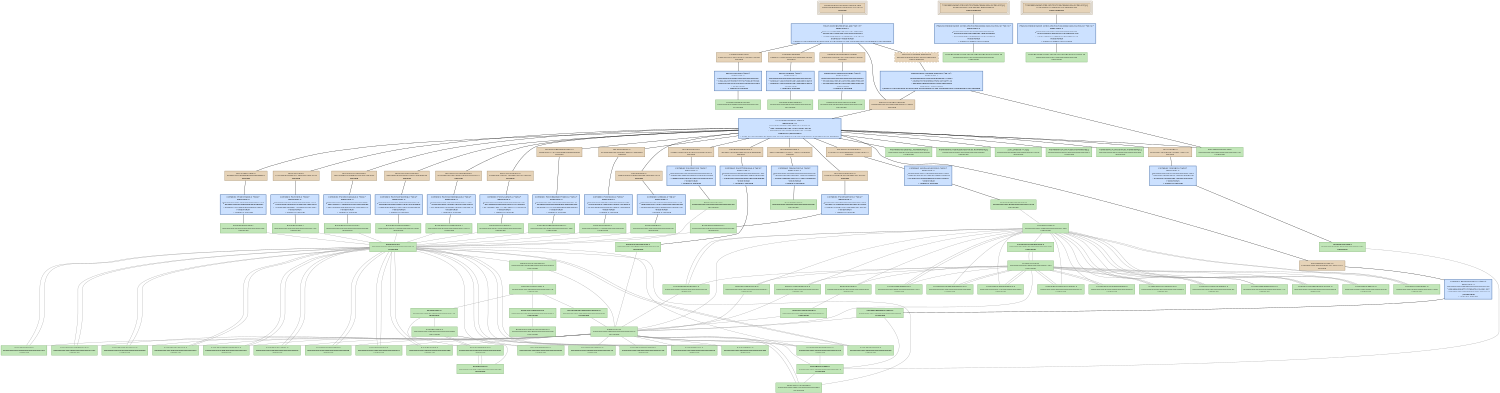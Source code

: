 digraph StoreBit {
   size = "10.000000,8.500000";
   concentrate = false;

   node [ shape = box, style = filled, color = "0.3 0.5 0.6", fillcolor = "0.3 0.2 0.9", fontname = "Monaco", fontsize = "9" ];
   n00001 [ label = "Development/StoreBit.mexmac.app\n74a5839dbfaf097516be28013161a15c\nMissing", color = "0.1 0.5 0.5", fillcolor = "0.1 0.2 0.9", peripheries = 3 ];
   n00002 [ label = "Contents/Info.plist\n6966552307c56476497679c86d1f9cbd\nMissing", color = "0.1 0.5 0.5", fillcolor = "0.1 0.2 0.9" ];
   n00003 [ label = "StoreBit.build/Info.plist\n000000004355ff870000000000000295\nUpToDate" ];
   n00004 [ label = "Contents/PkgInfo\n5e8b621536ec480953d1a6888ecc8a94\nMissing", color = "0.1 0.5 0.5", fillcolor = "0.1 0.2 0.9" ];
   n00005 [ label = "StoreBit.build/PkgInfo\n000000004355ff870000000000000008\nUpToDate" ];
   n00006 [ label = "English.lproj/InfoPlist.strings\n44838d3224e5d1a27ce9528e8f7e024f\nMissing", color = "0.1 0.5 0.5", fillcolor = "0.1 0.2 0.9" ];
   n00007 [ label = "English.lproj/InfoPlist.strings\n00000000434c45840000000000000228\nUpToDate" ];
   n00008 [ label = "ppc/PsychError.o\n78beb7d3ea1b2cb19b01b3430e7335cf\nMissing", color = "0.1 0.5 0.5", fillcolor = "0.1 0.2 0.9" ];
   n00009 [ label = "Base/PsychError.c\n00000000434c4585000000000000563d\nUpToDate" ];
   n00010 [ label = "ppc/PsychRegisterProject.o\n3b4df4d31c7a7205eedd604dab9a98f8\nMissing", color = "0.1 0.5 0.5", fillcolor = "0.1 0.2 0.9" ];
   n00011 [ label = "Base/PsychRegisterProject.c\n00000000434c458500000000000012e6\nUpToDate" ];
   n00012 [ label = "ppc/PsychHelp.o\n6c4958a4e09435d3d91a8e2c14688669\nMissing", color = "0.1 0.5 0.5", fillcolor = "0.1 0.2 0.9" ];
   n00013 [ label = "Base/PsychHelp.c\n00000000434c811d00000000000005b8\nUpToDate" ];
   n00014 [ label = "ppc/MiniBox.o\n9bd0a3688524647ea90b42b7eb5e1637\nMissing", color = "0.1 0.5 0.5", fillcolor = "0.1 0.2 0.9" ];
   n00015 [ label = "Base/MiniBox.c\n00000000434c45850000000000000f4f\nUpToDate" ];
   n00016 [ label = "ppc/PsychMemory.o\nf298a01c04de1fc5702e94855a192543\nMissing", color = "0.1 0.5 0.5", fillcolor = "0.1 0.2 0.9" ];
   n00017 [ label = "Base/PsychMemory.c\n00000000434ca96200000000000003a4\nUpToDate" ];
   n00018 [ label = "ppc/ProjectTable.o\ndb4b687f2c9fdbf9df6d09e46fffb8b2\nMissing", color = "0.1 0.5 0.5", fillcolor = "0.1 0.2 0.9" ];
   n00019 [ label = "Base/ProjectTable.c\n00000000434c4585000000000000023a\nUpToDate" ];
   n00020 [ label = "ppc/PsychInit.o\n1ca294ad62bdaa4113d3e05b1e8c3287\nMissing", color = "0.1 0.5 0.5", fillcolor = "0.1 0.2 0.9" ];
   n00021 [ label = "Base/PsychInit.c\n00000000434c45850000000000000759\nUpToDate" ];
   n00022 [ label = "ppc/PsychTimeGlue.o\ncd5a8327e49f8309e655ff63cd68d8d8\nMissing", color = "0.1 0.5 0.5", fillcolor = "0.1 0.2 0.9" ];
   n00023 [ label = "Base/PsychTimeGlue.c\n000000004355ef98000000000000157f\nUpToDate" ];
   n00024 [ label = "ppc/PsychStructGlue.o\n38b138df8242a4df05cc857852a43675\nMissing", color = "0.1 0.5 0.5", fillcolor = "0.1 0.2 0.9" ];
   n00025 [ label = "Base/PsychStructGlue.c\n00000000434c45850000000000002bb8\nUpToDate" ];
   n00026 [ label = "ppc/PsychVersioning.o\n98a6dfacd6a56f7c601dc8136446ba94\nMissing", color = "0.1 0.5 0.5", fillcolor = "0.1 0.2 0.9" ];
   n00027 [ label = "Base/PsychVersioning.c\n000000004355ff7d00000000000014ee\nUpToDate" ];
   n00028 [ label = "ppc/MODULEVersion.o\ne740ac787499fd488682764e6189f271\nMissing", color = "0.1 0.5 0.5", fillcolor = "0.1 0.2 0.9" ];
   n00029 [ label = "Screen/MODULEVersion.c\n000000004355ff7d000000000000124e\nUpToDate" ];
   n00030 [ label = "ppc/PsychScriptingGlue.o\n9cc98460a3795283861d564270a26e13\nMissing", color = "0.1 0.5 0.5", fillcolor = "0.1 0.2 0.9" ];
   n00031 [ label = "Base/PsychScriptingGlue.c\n00000000434c458500000000000105c5\nUpToDate" ];
   n00032 [ label = "ppc/mexversion.o\n3b2f91ee8be0703f47115e6c750fb828\nMissing", color = "0.1 0.5 0.5", fillcolor = "0.1 0.2 0.9" ];
   n00033 [ label = "src/mexversion.c\n000000004332d94600000000000002d2\nUpToDate" ];
   n00034 [ label = "ppc/PsychAuthors.o\nb374bad51dac7119d74a267731385543\nMissing", color = "0.1 0.5 0.5", fillcolor = "0.1 0.2 0.9" ];
   n00035 [ label = "Base/PsychAuthors.c\n00000000434c81430000000000000d3b\nUpToDate" ];
   n00036 [ label = "ppc/StoreBit.o\ne53ce561cbf54bcd515a86c7f30ff731\nMissing", color = "0.1 0.5 0.5", fillcolor = "0.1 0.2 0.9" ];
   n00037 [ label = "StoreBit/StoreBit.c\n00000000434c4585000000000000107c\nUpToDate" ];
   n00038 [ label = "ppc/RegisterProject.o\ne289b08290ca9f2b78ba72013628116c\nMissing", color = "0.1 0.5 0.5", fillcolor = "0.1 0.2 0.9" ];
   n00039 [ label = "StoreBit/RegisterProject.c\n00000000434c458500000000000003de\nUpToDate" ];
   n00040 [ label = "MacOS/StoreBit.mexmac\n9090eb5ec6e3300f9ce4bda5b511abb9\nMissing", color = "0.1 0.5 0.5", fillcolor = "0.1 0.2 0.9" ];
   n00041 [ label = "Frameworks/OpenGL.framework[C]\n00000000434ac55900000000000000ee\nUpToDate" ];
   n00042 [ label = "Frameworks/ApplicationServices.framework[C]\n00000000434ac53300000000000000ee\nUpToDate" ];
   n00043 [ label = "2.95.2/libstdc++.a[C]\n00000000434abb590000000000075c68\nUpToDate" ];
   n00044 [ label = "Frameworks/CoreAudio.framework[C]\n00000000434ac55b00000000000000cc\nUpToDate" ];
   n00045 [ label = "Frameworks/CoreServices.framework[C]\n00000000434ac53600000000000000ee\nUpToDate" ];
   n00046 [ label = "mac/mexFunction.map\n000000004332d946000000000000012e\nUpToDate" ];
   n00047 [ label = "<StoreBit.build/Script-2F57E37B08CEB64200A5CF85.sh>[A]\ne094a55d0a515dcaeed41fed7f938e50\nDepsUpdated", color = "0.1 0.5 0.5", fillcolor = "0.1 0.2 0.9", peripheries = 3 ];
   n00048 [ label = "StoreBit.build/Script-2F57E37B08CEB64200A5CF85.sh\n000000004355ff8700000000000000ec\nUpToDate" ];
   n00049 [ label = "<StoreBit.build/Script-2F57E37C08CEB64200A5CF85.sh>[A]\n15cb7936f52179d8637a1a34d68767f5\nDepsUpdated", color = "0.1 0.5 0.5", fillcolor = "0.1 0.2 0.9", peripheries = 3 ];
   n00050 [ label = "StoreBit.build/Script-2F57E37C08CEB64200A5CF85.sh\n000000004355ff87000000000000003e\nUpToDate" ];
   n00051 [ label = "<MacOS/StoreBit.mexmac>\nbebf8026fbef66af9b164f96cdb65bb2\nDepsUpdated", color = "0.1 0.5 0.5", fillcolor = "0.1 0.2 0.9", style = "filled,dashed" ];
   n00052 [ label = "Base/Psych.h\n00000000435548b60000000000000410\nUpToDate" ];
   n00053 [ label = "Base/Psych.h\n00000000435548b60000000000000410\nUpToDate" ];
   n00054 [ label = "Screen/Screen.h\n000000004355f28e00000000000012e0\nUpToDate" ];
   n00055 [ label = "StoreBit/StoreBit.h\n00000000434c4585000000000000021b\nUpToDate" ];
   n00056 [ label = "Base/PsychConstants.h\n00000000435548d4000000000000080d\nUpToDate" ];
   n00057 [ label = "Base/MiniBox.h\n00000000435548d400000000000004d6\nUpToDate" ];
   n00058 [ label = "Base/ProjectTable.h\n00000000435548d400000000000002f6\nUpToDate" ];
   n00059 [ label = "Base/PsychError.h\n00000000435548d40000000000001fe7\nUpToDate" ];
   n00060 [ label = "Base/PsychScriptingGlue.h\n00000000435548f30000000000001a37\nUpToDate" ];
   n00061 [ label = "Base/PsychStructGlue.h\n000000004355496c0000000000000bcc\nUpToDate" ];
   n00062 [ label = "Base/PsychCellGlue.h\n00000000434c458500000000000005c5\nUpToDate" ];
   n00063 [ label = "Base/PsychRegisterProject.h\n00000000435548d400000000000003f1\nUpToDate" ];
   n00064 [ label = "Base/PsychAuthors.h\n00000000435548d400000000000005e9\nUpToDate" ];
   n00065 [ label = "Base/PsychVersioning.h\n00000000435548f300000000000004dd\nUpToDate" ];
   n00066 [ label = "Base/PsychHelp.h\n00000000434c45850000000000000357\nUpToDate" ];
   n00067 [ label = "Base/PsychInit.h\n00000000435548f300000000000002db\nUpToDate" ];
   n00068 [ label = "Base/PsychMemory.h\n00000000435548d40000000000000473\nUpToDate" ];
   n00069 [ label = "Base/PsychTimeGlue.h\n000000004355ef010000000000000483\nUpToDate" ];
   n00070 [ label = "Base/PsychInstrument.h\n00000000435548d400000000000001a8\nUpToDate" ];
   n00071 [ label = "StoreBit/RegisterProject.h\n00000000434c458500000000000001b9\nUpToDate" ];
   n00072 [ label = "Base/TimeLists.h\n00000000435548f300000000000002a9\nUpToDate" ];
   n00073 [ label = "Screen/PsychRects.h\n00000000434c458500000000000005d5\nUpToDate" ];
   n00074 [ label = "Screen/ScreenTypes.h\n00000000434c458500000000000013b6\nUpToDate" ];
   n00075 [ label = "Screen/PsychVideoGlue.h\n00000000434c458500000000000005d4\nUpToDate" ];
   n00076 [ label = "Screen/PsychScreenGlue.h\n00000000434c45850000000000000d6d\nUpToDate" ];
   n00077 [ label = "Screen/PsychWindowTextGlue.h\n00000000434c458500000000000008ee\nUpToDate" ];
   n00078 [ label = "Screen/WindowBank.h\n000000004355e68c0000000000001b31\nUpToDate" ];
   n00079 [ label = "Screen/PsychWindowGlue.h\n000000004355e21f0000000000000a66\nUpToDate" ];
   n00080 [ label = "Screen/PsychTextureSupport.h\n000000004355a03b0000000000000370\nUpToDate" ];
   n00081 [ label = "Screen/PsychAlphaBlending.h\n00000000434c458500000000000004fb\nUpToDate" ];
   n00082 [ label = "Screen/ScreenArguments.h\n00000000434c45850000000000000ca3\nUpToDate" ];
   n00083 [ label = "Screen/RegisterProject.h\n00000000434c45850000000000000284\nUpToDate" ];
   n00084 [ label = "Screen/WindowHelpers.h\n00000000434c45850000000000000773\nUpToDate" ];
   n00085 [ label = "Fonts/PsychFontGlue.h\n00000000434c45850000000000000e47\nUpToDate" ];
   n00086 [ label = "Fonts/ScreenFontGlue.h\n00000000434c45850000000000000260\nUpToDate" ];
   n00087 [ label = "Fonts/FontInfo.h\n00000000434c45850000000000000ef4\nUpToDate" ];
   n00088 [ label = "Screen/ScreenPreferenceState.h\n000000004355d9f300000000000006ba\nUpToDate" ];
   n00089 [ label = "Base/PsychIncludes.h\n00000000435548d4000000000000074c\nUpToDate" ];
   n00090 [ label = "Screen/Screen.h\n000000004355f28e00000000000012e0\nUpToDate" ];
   n00091 [ label = "Fonts/PsychFontGlue.h\n00000000434c45850000000000000e47\nUpToDate" ];
   n00092 [ label = "Base/PsychPlatform.h\n00000000435548d40000000000000589\nUpToDate" ];
   n00093 [ label = "include/mex.h\n000000004332d9460000000000003742\nUpToDate" ];
   n00094 [ label = "OS9ToolboxFragments/Events.h\n00000000434c45850000000000000236\nUpToDate" ];
   n00095 [ label = "Base/PsychPlatformConstants.h\n000000004355492f000000000000070e\nUpToDate" ];
   n00096 [ label = "include/matrix.h\n000000004332d9460000000000009ff2\nUpToDate" ];
   n00097 [ label = "include/mwdebug.h\n000000004332d9460000000000002b3c\nUpToDate" ];
   n00098 [ label = "include/tmwtypes.h\n000000004332d946000000000000458d\nUpToDate" ];
   n00099 [ label = "include/mat.h\n000000004332d94600000000000023ab\nUpToDate" ];

   node [ shape = box, style = "filled,bold", color = "0.7 0.5 0.7", fillcolor = "0.7 0.2 1.0", fontname = "Monaco", fontsize = "9" ];
   c00001 [ label = "PBXCp Info.plist <wt:0>\nwaitCount: 0\n000000004355ff870000000000000295\n^ 6966552344909bf1497679c86d1f9e28\n= 6966552307c56476497679c86d1f9cbd\nNeedsToRun\n1 output is missing", color = "0.6 0.5 0.7", fillcolor = "0.6 0.2 1.0" ];
   c00002 [ label = "PBXCp PkgInfo <wt:0>\nwaitCount: 0\n00000000000000000000000000000000\n^ 5e8b621536ec480953d1a6888ecc8a94\n= 5e8b621536ec480953d1a6888ecc8a94\nNeedsToRun\n1 output is missing", color = "0.6 0.5 0.7", fillcolor = "0.6 0.2 1.0" ];
   c00003 [ label = "CpResource InfoPlist.strings <wt:4>\nwaitCount: 0\n00000000000000000000000000000000\n^ 44838d3224e5d1a27ce9528e8f7e024f\n= 44838d3224e5d1a27ce9528e8f7e024f\nNeedsToRun\n1 output is missing", color = "0.6 0.5 0.7", fillcolor = "0.6 0.2 1.0" ];
   c00004 [ label = "CompileC PsychError.o <wt:6>\nwaitCount: 0\n000000004355492f0000000000004529\n^ 78beb7d3a94e659e9b01b3430e7370e6\n= 78beb7d3ea1b2cb19b01b3430e7335cf\nNeedsToRun\n1 output is missing", color = "0.6 0.5 0.7", fillcolor = "0.6 0.2 1.0" ];
   c00005 [ label = "CompileC PsychRegisterProject.o <wt:6>\nwaitCount: 0\n000000004355492f00000000000001f2\n^ 3b4df4d35f2f3b2aeedd604dab9a990a\n= 3b4df4d31c7a7205eedd604dab9a98f8\nNeedsToRun\n1 output is missing", color = "0.6 0.5 0.7", fillcolor = "0.6 0.2 1.0" ];
   c00006 [ label = "CompileC PsychHelp.o <wt:6>\nwaitCount: 0\n0000000043558db700000000000016ac\n^ 6c4958a4a3c1b864d91a8e2c146890c5\n= 6c4958a4e09435d3d91a8e2c14688669\nNeedsToRun\n1 output is missing", color = "0.6 0.5 0.7", fillcolor = "0.6 0.2 1.0" ];
   c00007 [ label = "CompileC MiniBox.o <wt:6>\nwaitCount: 0\n000000004355492f0000000000001c5b\n^ 9bd0a368c6712d51a90b42b7eb5e0a6c\n= 9bd0a3688524647ea90b42b7eb5e1637\nNeedsToRun\n1 output is missing", color = "0.6 0.5 0.7", fillcolor = "0.6 0.2 1.0" ];
   c00008 [ label = "CompileC PsychMemory.o <wt:6>\nwaitCount: 0\n000000004355a5c800000000000010b0\n^ f298a01c478bba0d702e94855a1935f3\n= f298a01c04de1fc5702e94855a192543\nNeedsToRun\n1 output is missing", color = "0.6 0.5 0.7", fillcolor = "0.6 0.2 1.0" ];
   c00009 [ label = "CompileC ProjectTable.o <wt:6>\nwaitCount: 0\n000000004355492f000000000000112e\n^ db4b687f6fca92d6df6d09e46fffa99c\n= db4b687f2c9fdbf9df6d09e46fffb8b2\nNeedsToRun\n1 output is missing", color = "0.6 0.5 0.7", fillcolor = "0.6 0.2 1.0" ];
   c00010 [ label = "CompileC PsychInit.o <wt:6>\nwaitCount: 0\n000000004355492f000000000000144d\n^ 1ca294ad21e8e36e13d3e05b1e8c26ca\n= 1ca294ad62bdaa4113d3e05b1e8c3287\nNeedsToRun\n1 output is missing", color = "0.6 0.5 0.7", fillcolor = "0.6 0.2 1.0" ];
   c00011 [ label = "CompileC PsychTimeGlue.o <wt:6>\nwaitCount: 0\n000000004355ee420000000000001302\n^ cd5a8327a7ca6d4be655ff63cd68cbda\n= cd5a8327e49f8309e655ff63cd68d8d8\nNeedsToRun\n1 output is missing", color = "0.6 0.5 0.7", fillcolor = "0.6 0.2 1.0" ];
   c00012 [ label = "CompileC PsychStructGlue.o <wt:6>\nwaitCount: 0\n000000004355492f00000000000038ac\n^ 38b138dfc117edf005cc857852a40ed9\n= 38b138df8242a4df05cc857852a43675\nNeedsToRun\n1 output is missing", color = "0.6 0.5 0.7", fillcolor = "0.6 0.2 1.0" ];
   c00013 [ label = "CompileC PsychVersioning.o <wt:6>\nwaitCount: 0\n00000000434cf3d700000000000007fa\n^ 98a6dfac95e99cab601dc8136446bd6e\n= 98a6dfacd6a56f7c601dc8136446ba94\nNeedsToRun\n1 output is missing", color = "0.6 0.5 0.7", fillcolor = "0.6 0.2 1.0" ];
   c00014 [ label = "CompileC MODULEVersion.o <wt:6>\nwaitCount: 0\n000000004355ff7d000000000000124e\n^ e740ac7837cc02358682764e6189e03f\n= e740ac787499fd488682764e6189f271\nNeedsToRun\n1 output is missing", color = "0.6 0.5 0.7", fillcolor = "0.6 0.2 1.0" ];
   c00015 [ label = "CompileC PsychScriptingGlue.o <wt:6>\nwaitCount: 0\n000000004355492f00000000000116d1\n^ 9cc98460e02c1bac861d564270a378c2\n= 9cc98460a3795283861d564270a26e13\nNeedsToRun\n1 output is missing", color = "0.6 0.5 0.7", fillcolor = "0.6 0.2 1.0" ];
   c00016 [ label = "CompileC mexversion.o <wt:6>\nwaitCount: 0\n000000004332d94600000000000002d2\n^ 3b2f91eec8d2a97947115e6c750fbafa\n= 3b2f91ee8be0703f47115e6c750fb828\nNeedsToRun\n1 output is missing", color = "0.6 0.5 0.7", fillcolor = "0.6 0.2 1.0" ];
   c00017 [ label = "CompileC PsychAuthors.o <wt:6>\nwaitCount: 0\n0000000043558de90000000000001e2f\n^ b374bad55ef9fcf0d74a267731384b6c\n= b374bad51dac7119d74a267731385543\nNeedsToRun\n1 output is missing", color = "0.6 0.5 0.7", fillcolor = "0.6 0.2 1.0" ];
   c00018 [ label = "CompileC StoreBit.o <wt:6>\nwaitCount: 0\n000000004355ef0100000000000016e4\n^ e53ce56188a0a4cc515a86c7f30fe1d5\n= e53ce561cbf54bcd515a86c7f30ff731\nNeedsToRun\n1 output is missing", color = "0.6 0.5 0.7", fillcolor = "0.6 0.2 1.0" ];
   c00019 [ label = "CompileC RegisterProject.o <wt:6>\nwaitCount: 0\n000000004355eedb000000000000033b\n^ e289b082d39f71f078ba720136281257\n= e289b08290ca9f2b78ba72013628116c\nNeedsToRun\n1 output is missing", color = "0.6 0.5 0.7", fillcolor = "0.6 0.2 1.0" ];
   c00020 [ label = "Ld StoreBit.mexmac <wt:6>\nwaitCount: 16\n1831d69673be31dd83fd7c761a030c16\n^ 88a13dc8b55d01d21f19c1d3af12a7af\n= 9090eb5ec6e3300f9ce4bda5b511abb9\nIndirectlyNeedsToRun\nNeeds to run because at least one of the inputs to the command are scheduled to be updated.", color = "0.6 0.5 0.7", fillcolor = "0.6 0.2 1.0" ];
   c00021 [ label = "PhaseScriptExecution Script-2F57E37B08CEB64200A5CF85.sh <wt:10>\nwaitCount: 0\n000000004355ff8700000000000000ec\n^ e094a55d4904a24deed41fed7f938ebc\n= e094a55d0a515dcaeed41fed7f938e50\nNeedsToRun\n1 output is always out-of-date", color = "0.6 0.5 0.7", fillcolor = "0.6 0.2 1.0" ];
   c00022 [ label = "PhaseScriptExecution Script-2F57E37C08CEB64200A5CF85.sh <wt:12>\nwaitCount: 0\n000000004355ff87000000000000003e\n^ 15cb7936b674865f637a1a34d68767cb\n= 15cb7936f52179d8637a1a34d68767f5\nNeedsToRun\n1 output is always out-of-date", color = "0.6 0.5 0.7", fillcolor = "0.6 0.2 1.0" ];
   c00023 [ label = "EditSymbols StoreBit.mexmac <wt:13>\nwaitCount: 1\n9090eb5e85d1e9499ce4bda5b511aa97\n^ 2e2f6b787e3e8fe607f2f23378a7f125\n= bebf8026fbef66af9b164f96cdb65bb2\nIndirectlyNeedsToRun\nNeeds to run because at least one of the inputs to the command are scheduled to be updated.", color = "0.6 0.5 0.7", fillcolor = "0.6 0.2 1.0" ];
   c00024 [ label = "Touch StoreBit.mexmac.app <wt:14>\nwaitCount: 5\n5d41d17c28c0ab7d61bc7ffd140ae46d\n^ 29e452e1976fa208770257fc256b4531\n= 74a5839dbfaf097516be28013161a15c\nIndirectlyNeedsToRun\nNeeds to run because at least one of the inputs to the command are scheduled to be updated.", color = "0.6 0.5 0.7", fillcolor = "0.6 0.2 1.0" ];

   edge [ style = solid, color = black, arrowhead = none, arrowtail = normal ];
   n00001 -> { c00024 };
   n00002 -> { c00001 };
   n00004 -> { c00002 };
   n00006 -> { c00003 };
   n00008 -> { c00004 };
   n00010 -> { c00005 };
   n00012 -> { c00006 };
   n00014 -> { c00007 };
   n00016 -> { c00008 };
   n00018 -> { c00009 };
   n00020 -> { c00010 };
   n00022 -> { c00011 };
   n00024 -> { c00012 };
   n00026 -> { c00013 };
   n00028 -> { c00014 };
   n00030 -> { c00015 };
   n00032 -> { c00016 };
   n00034 -> { c00017 };
   n00036 -> { c00018 };
   n00038 -> { c00019 };
   n00040 -> { c00020 };
   n00047 -> { c00021 };
   n00049 -> { c00022 };
   n00051 -> { c00023 };
   c00001 -> { n00003 };
   c00002 -> { n00005 n00005 };
   c00003 -> { n00007 n00007 };
   c00004 -> { n00009 };
   c00005 -> { n00011 };
   c00006 -> { n00013 };
   c00007 -> { n00015 };
   c00008 -> { n00017 };
   c00009 -> { n00019 };
   c00010 -> { n00021 };
   c00011 -> { n00023 };
   c00012 -> { n00025 };
   c00013 -> { n00027 };
   c00014 -> { n00029 };
   c00015 -> { n00031 };
   c00016 -> { n00033 };
   c00017 -> { n00035 };
   c00018 -> { n00037 };
   c00019 -> { n00039 };
   c00020 -> { n00008 n00010 n00012 n00014 n00016 n00018 n00020 n00022 n00024 n00026 n00028 n00030 n00032 n00034 n00036 n00038 n00041 n00042 n00043 n00044 n00045 n00046 };
   c00021 -> { n00048 };
   c00022 -> { n00050 };
   c00023 -> { n00040 n00046 };
   c00024 -> { n00002 n00004 n00006 n00040 n00051 };

   edge [ style = solid, color = gray60, arrowhead = none, arrowtail = normal ];
   n00009 -> { n00052 };
   n00011 -> { n00052 };
   n00013 -> { n00052 };
   n00015 -> { n00052 };
   n00017 -> { n00052 };
   n00019 -> { n00052 };
   n00021 -> { n00052 };
   n00023 -> { n00053 };
   n00025 -> { n00052 };
   n00027 -> { n00052 };
   n00029 -> { n00054 };
   n00031 -> { n00052 };
   n00035 -> { n00052 };
   n00037 -> { n00055 };
   n00039 -> { n00053 n00055 };
   n00052 -> { n00056 n00057 n00058 n00059 n00060 n00061 n00062 n00063 n00064 n00065 n00066 n00067 n00068 n00069 n00070 n00071 n00072 };
   n00053 -> { n00056 n00057 n00058 n00059 n00060 n00061 n00062 n00063 n00064 n00065 n00066 n00067 n00068 n00069 n00070 n00071 n00072 };
   n00054 -> { n00053 n00073 n00074 n00075 n00076 n00077 n00078 n00079 n00080 n00081 n00082 n00083 n00084 n00085 n00086 n00087 n00088 };
   n00055 -> { n00053 n00069 };
   n00056 -> { n00089 };
   n00057 -> { n00052 };
   n00058 -> { n00052 };
   n00059 -> { n00052 };
   n00060 -> { n00052 };
   n00061 -> { n00052 };
   n00062 -> { n00052 };
   n00063 -> { n00052 };
   n00064 -> { n00052 };
   n00065 -> { n00052 };
   n00066 -> { n00052 };
   n00067 -> { n00052 };
   n00069 -> { n00053 };
   n00070 -> { n00052 };
   n00071 -> { n00053 n00055 };
   n00073 -> { n00054 };
   n00074 -> { n00054 };
   n00075 -> { n00090 };
   n00076 -> { n00090 };
   n00077 -> { n00090 };
   n00078 -> { n00054 };
   n00079 -> { n00090 };
   n00080 -> { n00090 };
   n00081 -> { n00090 };
   n00082 -> { n00054 };
   n00083 -> { n00053 n00054 };
   n00085 -> { n00053 };
   n00086 -> { n00053 };
   n00087 -> { n00091 };
   n00088 -> { n00054 };
   n00089 -> { n00092 n00093 n00093 n00094 n00093 };
   n00090 -> { n00053 n00073 n00074 n00075 n00076 n00077 n00078 n00079 n00080 n00081 n00082 n00083 n00084 n00085 n00086 n00087 n00088 };
   n00091 -> { n00053 };
   n00092 -> { n00095 };
   n00093 -> { n00096 n00096 n00097 };
   n00094 -> { n00053 };
   n00096 -> { n00098 n00097 };
   n00097 -> { n00096 n00099 };
   n00099 -> { n00096 n00097 };
}

